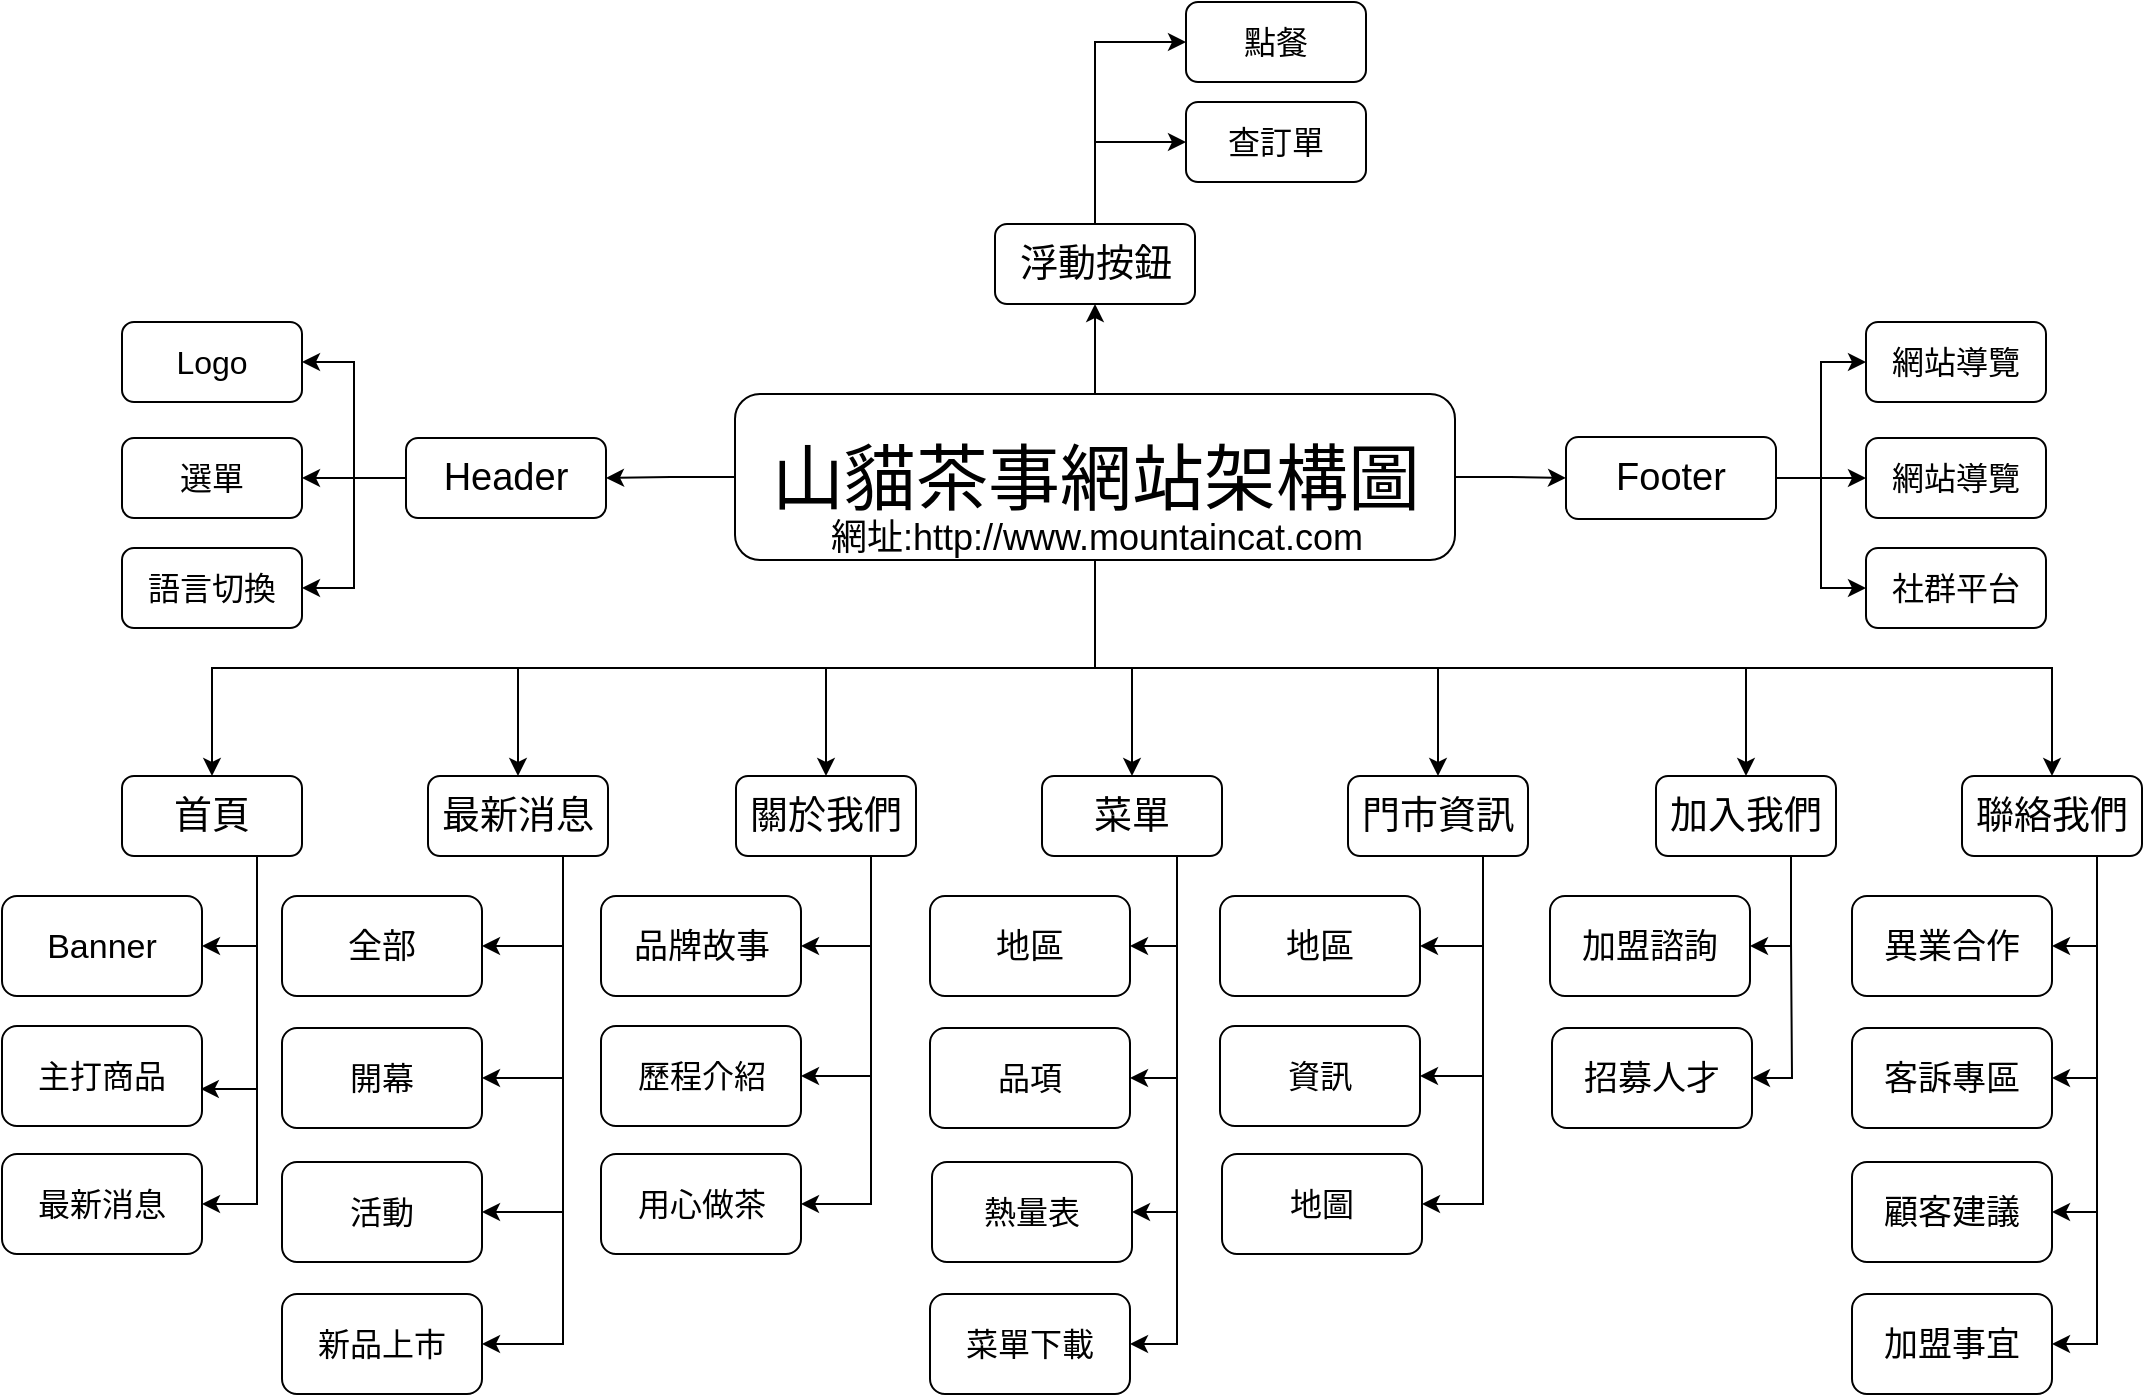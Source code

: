 <mxfile version="24.2.2" type="device">
  <diagram name="第 1 页" id="fbskIURH6n9KEcL45HmW">
    <mxGraphModel dx="1509" dy="821" grid="1" gridSize="10" guides="1" tooltips="1" connect="1" arrows="1" fold="1" page="1" pageScale="1" pageWidth="1169" pageHeight="827" math="0" shadow="0">
      <root>
        <mxCell id="0" />
        <mxCell id="1" parent="0" />
        <mxCell id="t_JkihaS5nAJJNlmCMPS-19" style="edgeStyle=orthogonalEdgeStyle;rounded=0;orthogonalLoop=1;jettySize=auto;html=1;exitX=0.5;exitY=1;exitDx=0;exitDy=0;" edge="1" parent="1" source="t_JkihaS5nAJJNlmCMPS-3" target="t_JkihaS5nAJJNlmCMPS-5">
          <mxGeometry relative="1" as="geometry" />
        </mxCell>
        <mxCell id="t_JkihaS5nAJJNlmCMPS-20" style="edgeStyle=orthogonalEdgeStyle;rounded=0;orthogonalLoop=1;jettySize=auto;html=1;exitX=0.5;exitY=1;exitDx=0;exitDy=0;" edge="1" parent="1" source="t_JkihaS5nAJJNlmCMPS-3" target="t_JkihaS5nAJJNlmCMPS-8">
          <mxGeometry relative="1" as="geometry" />
        </mxCell>
        <mxCell id="t_JkihaS5nAJJNlmCMPS-21" style="edgeStyle=orthogonalEdgeStyle;rounded=0;orthogonalLoop=1;jettySize=auto;html=1;exitX=0.5;exitY=1;exitDx=0;exitDy=0;entryX=0.5;entryY=0;entryDx=0;entryDy=0;" edge="1" parent="1" source="t_JkihaS5nAJJNlmCMPS-3" target="t_JkihaS5nAJJNlmCMPS-9">
          <mxGeometry relative="1" as="geometry" />
        </mxCell>
        <mxCell id="t_JkihaS5nAJJNlmCMPS-23" style="edgeStyle=orthogonalEdgeStyle;rounded=0;orthogonalLoop=1;jettySize=auto;html=1;exitX=0.5;exitY=1;exitDx=0;exitDy=0;entryX=0.5;entryY=0;entryDx=0;entryDy=0;" edge="1" parent="1" source="t_JkihaS5nAJJNlmCMPS-3" target="t_JkihaS5nAJJNlmCMPS-11">
          <mxGeometry relative="1" as="geometry" />
        </mxCell>
        <mxCell id="t_JkihaS5nAJJNlmCMPS-25" style="edgeStyle=orthogonalEdgeStyle;rounded=0;orthogonalLoop=1;jettySize=auto;html=1;exitX=0.5;exitY=1;exitDx=0;exitDy=0;" edge="1" parent="1" source="t_JkihaS5nAJJNlmCMPS-3" target="t_JkihaS5nAJJNlmCMPS-13">
          <mxGeometry relative="1" as="geometry" />
        </mxCell>
        <mxCell id="t_JkihaS5nAJJNlmCMPS-123" style="edgeStyle=orthogonalEdgeStyle;rounded=0;orthogonalLoop=1;jettySize=auto;html=1;exitX=0.5;exitY=0;exitDx=0;exitDy=0;entryX=0.5;entryY=1;entryDx=0;entryDy=0;" edge="1" parent="1" source="t_JkihaS5nAJJNlmCMPS-3" target="t_JkihaS5nAJJNlmCMPS-30">
          <mxGeometry relative="1" as="geometry" />
        </mxCell>
        <mxCell id="t_JkihaS5nAJJNlmCMPS-137" style="edgeStyle=orthogonalEdgeStyle;rounded=0;orthogonalLoop=1;jettySize=auto;html=1;exitX=0;exitY=0.5;exitDx=0;exitDy=0;" edge="1" parent="1" source="t_JkihaS5nAJJNlmCMPS-3" target="t_JkihaS5nAJJNlmCMPS-133">
          <mxGeometry relative="1" as="geometry" />
        </mxCell>
        <mxCell id="t_JkihaS5nAJJNlmCMPS-141" style="edgeStyle=orthogonalEdgeStyle;rounded=0;orthogonalLoop=1;jettySize=auto;html=1;exitX=1;exitY=0.5;exitDx=0;exitDy=0;entryX=0;entryY=0.5;entryDx=0;entryDy=0;" edge="1" parent="1" source="t_JkihaS5nAJJNlmCMPS-3" target="t_JkihaS5nAJJNlmCMPS-106">
          <mxGeometry relative="1" as="geometry" />
        </mxCell>
        <mxCell id="t_JkihaS5nAJJNlmCMPS-3" value="&lt;span style=&quot;font-size: 36px; text-wrap: nowrap;&quot;&gt;山貓茶事網站架構圖&lt;/span&gt;" style="rounded=1;whiteSpace=wrap;html=1;labelPosition=center;verticalLabelPosition=middle;align=center;verticalAlign=middle;" vertex="1" parent="1">
          <mxGeometry x="404.5" y="250" width="360" height="83" as="geometry" />
        </mxCell>
        <mxCell id="t_JkihaS5nAJJNlmCMPS-4" value="&lt;font style=&quot;font-size: 18px;&quot;&gt;網址:http://www.mountaincat.com&lt;/font&gt;" style="text;html=1;align=center;verticalAlign=middle;resizable=0;points=[];autosize=1;strokeColor=none;fillColor=none;fontSize=21;" vertex="1" parent="1">
          <mxGeometry x="439.5" y="300" width="290" height="40" as="geometry" />
        </mxCell>
        <mxCell id="t_JkihaS5nAJJNlmCMPS-56" style="edgeStyle=orthogonalEdgeStyle;rounded=0;orthogonalLoop=1;jettySize=auto;html=1;exitX=0.75;exitY=1;exitDx=0;exitDy=0;entryX=1;entryY=0.5;entryDx=0;entryDy=0;" edge="1" parent="1" source="t_JkihaS5nAJJNlmCMPS-5" target="t_JkihaS5nAJJNlmCMPS-15">
          <mxGeometry relative="1" as="geometry" />
        </mxCell>
        <mxCell id="t_JkihaS5nAJJNlmCMPS-58" style="edgeStyle=orthogonalEdgeStyle;rounded=0;orthogonalLoop=1;jettySize=auto;html=1;exitX=0.75;exitY=1;exitDx=0;exitDy=0;entryX=1;entryY=0.5;entryDx=0;entryDy=0;" edge="1" parent="1" source="t_JkihaS5nAJJNlmCMPS-5" target="t_JkihaS5nAJJNlmCMPS-44">
          <mxGeometry relative="1" as="geometry" />
        </mxCell>
        <mxCell id="t_JkihaS5nAJJNlmCMPS-5" value="首頁" style="rounded=1;whiteSpace=wrap;html=1;fontSize=19;" vertex="1" parent="1">
          <mxGeometry x="98" y="441" width="90" height="40" as="geometry" />
        </mxCell>
        <mxCell id="t_JkihaS5nAJJNlmCMPS-63" style="edgeStyle=orthogonalEdgeStyle;rounded=0;orthogonalLoop=1;jettySize=auto;html=1;exitX=0.75;exitY=1;exitDx=0;exitDy=0;entryX=1;entryY=0.5;entryDx=0;entryDy=0;" edge="1" parent="1" source="t_JkihaS5nAJJNlmCMPS-8" target="t_JkihaS5nAJJNlmCMPS-59">
          <mxGeometry relative="1" as="geometry" />
        </mxCell>
        <mxCell id="t_JkihaS5nAJJNlmCMPS-64" style="edgeStyle=orthogonalEdgeStyle;rounded=0;orthogonalLoop=1;jettySize=auto;html=1;exitX=0.75;exitY=1;exitDx=0;exitDy=0;entryX=1;entryY=0.5;entryDx=0;entryDy=0;" edge="1" parent="1" source="t_JkihaS5nAJJNlmCMPS-8" target="t_JkihaS5nAJJNlmCMPS-60">
          <mxGeometry relative="1" as="geometry" />
        </mxCell>
        <mxCell id="t_JkihaS5nAJJNlmCMPS-65" style="edgeStyle=orthogonalEdgeStyle;rounded=0;orthogonalLoop=1;jettySize=auto;html=1;exitX=0.75;exitY=1;exitDx=0;exitDy=0;entryX=1;entryY=0.5;entryDx=0;entryDy=0;" edge="1" parent="1" source="t_JkihaS5nAJJNlmCMPS-8" target="t_JkihaS5nAJJNlmCMPS-61">
          <mxGeometry relative="1" as="geometry" />
        </mxCell>
        <mxCell id="t_JkihaS5nAJJNlmCMPS-67" style="edgeStyle=orthogonalEdgeStyle;rounded=0;orthogonalLoop=1;jettySize=auto;html=1;exitX=0.75;exitY=1;exitDx=0;exitDy=0;entryX=1;entryY=0.5;entryDx=0;entryDy=0;" edge="1" parent="1" source="t_JkihaS5nAJJNlmCMPS-8" target="t_JkihaS5nAJJNlmCMPS-66">
          <mxGeometry relative="1" as="geometry" />
        </mxCell>
        <mxCell id="t_JkihaS5nAJJNlmCMPS-8" value="最新消息" style="rounded=1;whiteSpace=wrap;html=1;fontSize=19;labelPosition=center;verticalLabelPosition=middle;align=center;verticalAlign=middle;" vertex="1" parent="1">
          <mxGeometry x="251" y="441" width="90" height="40" as="geometry" />
        </mxCell>
        <mxCell id="t_JkihaS5nAJJNlmCMPS-72" style="edgeStyle=orthogonalEdgeStyle;rounded=0;orthogonalLoop=1;jettySize=auto;html=1;exitX=0.75;exitY=1;exitDx=0;exitDy=0;entryX=1;entryY=0.5;entryDx=0;entryDy=0;" edge="1" parent="1" source="t_JkihaS5nAJJNlmCMPS-9" target="t_JkihaS5nAJJNlmCMPS-68">
          <mxGeometry relative="1" as="geometry" />
        </mxCell>
        <mxCell id="t_JkihaS5nAJJNlmCMPS-73" style="edgeStyle=orthogonalEdgeStyle;rounded=0;orthogonalLoop=1;jettySize=auto;html=1;exitX=0.75;exitY=1;exitDx=0;exitDy=0;entryX=1;entryY=0.5;entryDx=0;entryDy=0;" edge="1" parent="1" source="t_JkihaS5nAJJNlmCMPS-9" target="t_JkihaS5nAJJNlmCMPS-69">
          <mxGeometry relative="1" as="geometry" />
        </mxCell>
        <mxCell id="t_JkihaS5nAJJNlmCMPS-74" style="edgeStyle=orthogonalEdgeStyle;rounded=0;orthogonalLoop=1;jettySize=auto;html=1;exitX=0.75;exitY=1;exitDx=0;exitDy=0;entryX=1;entryY=0.5;entryDx=0;entryDy=0;" edge="1" parent="1" source="t_JkihaS5nAJJNlmCMPS-9" target="t_JkihaS5nAJJNlmCMPS-70">
          <mxGeometry relative="1" as="geometry" />
        </mxCell>
        <mxCell id="t_JkihaS5nAJJNlmCMPS-9" value="關於我們" style="rounded=1;whiteSpace=wrap;html=1;fontSize=19;labelPosition=center;verticalLabelPosition=middle;align=center;verticalAlign=middle;" vertex="1" parent="1">
          <mxGeometry x="405" y="441" width="90" height="40" as="geometry" />
        </mxCell>
        <mxCell id="t_JkihaS5nAJJNlmCMPS-79" style="edgeStyle=orthogonalEdgeStyle;rounded=0;orthogonalLoop=1;jettySize=auto;html=1;exitX=0.75;exitY=1;exitDx=0;exitDy=0;entryX=1;entryY=0.5;entryDx=0;entryDy=0;" edge="1" parent="1" source="t_JkihaS5nAJJNlmCMPS-10" target="t_JkihaS5nAJJNlmCMPS-76">
          <mxGeometry relative="1" as="geometry" />
        </mxCell>
        <mxCell id="t_JkihaS5nAJJNlmCMPS-80" style="edgeStyle=orthogonalEdgeStyle;rounded=0;orthogonalLoop=1;jettySize=auto;html=1;exitX=0.75;exitY=1;exitDx=0;exitDy=0;entryX=1;entryY=0.5;entryDx=0;entryDy=0;" edge="1" parent="1" source="t_JkihaS5nAJJNlmCMPS-10" target="t_JkihaS5nAJJNlmCMPS-77">
          <mxGeometry relative="1" as="geometry" />
        </mxCell>
        <mxCell id="t_JkihaS5nAJJNlmCMPS-81" style="edgeStyle=orthogonalEdgeStyle;rounded=0;orthogonalLoop=1;jettySize=auto;html=1;exitX=0.75;exitY=1;exitDx=0;exitDy=0;entryX=1;entryY=0.5;entryDx=0;entryDy=0;" edge="1" parent="1" source="t_JkihaS5nAJJNlmCMPS-10" target="t_JkihaS5nAJJNlmCMPS-78">
          <mxGeometry relative="1" as="geometry" />
        </mxCell>
        <mxCell id="t_JkihaS5nAJJNlmCMPS-122" style="edgeStyle=orthogonalEdgeStyle;rounded=0;orthogonalLoop=1;jettySize=auto;html=1;exitX=0.75;exitY=1;exitDx=0;exitDy=0;entryX=1;entryY=0.5;entryDx=0;entryDy=0;" edge="1" parent="1" source="t_JkihaS5nAJJNlmCMPS-10" target="t_JkihaS5nAJJNlmCMPS-121">
          <mxGeometry relative="1" as="geometry" />
        </mxCell>
        <mxCell id="t_JkihaS5nAJJNlmCMPS-10" value="菜單" style="rounded=1;whiteSpace=wrap;html=1;fontSize=19;labelPosition=center;verticalLabelPosition=middle;align=center;verticalAlign=middle;" vertex="1" parent="1">
          <mxGeometry x="558" y="441" width="90" height="40" as="geometry" />
        </mxCell>
        <mxCell id="t_JkihaS5nAJJNlmCMPS-85" style="edgeStyle=orthogonalEdgeStyle;rounded=0;orthogonalLoop=1;jettySize=auto;html=1;exitX=0.75;exitY=1;exitDx=0;exitDy=0;entryX=1;entryY=0.5;entryDx=0;entryDy=0;" edge="1" parent="1" source="t_JkihaS5nAJJNlmCMPS-11" target="t_JkihaS5nAJJNlmCMPS-82">
          <mxGeometry relative="1" as="geometry" />
        </mxCell>
        <mxCell id="t_JkihaS5nAJJNlmCMPS-86" style="edgeStyle=orthogonalEdgeStyle;rounded=0;orthogonalLoop=1;jettySize=auto;html=1;exitX=0.75;exitY=1;exitDx=0;exitDy=0;entryX=1;entryY=0.5;entryDx=0;entryDy=0;" edge="1" parent="1" source="t_JkihaS5nAJJNlmCMPS-11" target="t_JkihaS5nAJJNlmCMPS-83">
          <mxGeometry relative="1" as="geometry" />
        </mxCell>
        <mxCell id="t_JkihaS5nAJJNlmCMPS-88" style="edgeStyle=orthogonalEdgeStyle;rounded=0;orthogonalLoop=1;jettySize=auto;html=1;exitX=0.75;exitY=1;exitDx=0;exitDy=0;entryX=1;entryY=0.5;entryDx=0;entryDy=0;" edge="1" parent="1" source="t_JkihaS5nAJJNlmCMPS-11" target="t_JkihaS5nAJJNlmCMPS-84">
          <mxGeometry relative="1" as="geometry" />
        </mxCell>
        <mxCell id="t_JkihaS5nAJJNlmCMPS-11" value="門市資訊" style="rounded=1;whiteSpace=wrap;html=1;fontSize=19;labelPosition=center;verticalLabelPosition=middle;align=center;verticalAlign=middle;" vertex="1" parent="1">
          <mxGeometry x="711" y="441" width="90" height="40" as="geometry" />
        </mxCell>
        <mxCell id="t_JkihaS5nAJJNlmCMPS-143" style="edgeStyle=orthogonalEdgeStyle;rounded=0;orthogonalLoop=1;jettySize=auto;html=1;exitX=0.75;exitY=1;exitDx=0;exitDy=0;entryX=1;entryY=0.5;entryDx=0;entryDy=0;" edge="1" parent="1" source="t_JkihaS5nAJJNlmCMPS-12" target="t_JkihaS5nAJJNlmCMPS-90">
          <mxGeometry relative="1" as="geometry" />
        </mxCell>
        <mxCell id="t_JkihaS5nAJJNlmCMPS-144" style="edgeStyle=orthogonalEdgeStyle;rounded=0;orthogonalLoop=1;jettySize=auto;html=1;exitX=0.75;exitY=1;exitDx=0;exitDy=0;entryX=1;entryY=0.5;entryDx=0;entryDy=0;" edge="1" parent="1" source="t_JkihaS5nAJJNlmCMPS-12" target="t_JkihaS5nAJJNlmCMPS-91">
          <mxGeometry relative="1" as="geometry" />
        </mxCell>
        <mxCell id="t_JkihaS5nAJJNlmCMPS-12" value="加入我們" style="rounded=1;whiteSpace=wrap;html=1;fontSize=19;labelPosition=center;verticalLabelPosition=middle;align=center;verticalAlign=middle;" vertex="1" parent="1">
          <mxGeometry x="865" y="441" width="90" height="40" as="geometry" />
        </mxCell>
        <mxCell id="t_JkihaS5nAJJNlmCMPS-98" style="edgeStyle=orthogonalEdgeStyle;rounded=0;orthogonalLoop=1;jettySize=auto;html=1;exitX=0.75;exitY=1;exitDx=0;exitDy=0;entryX=1;entryY=0.5;entryDx=0;entryDy=0;" edge="1" parent="1" source="t_JkihaS5nAJJNlmCMPS-13" target="t_JkihaS5nAJJNlmCMPS-96">
          <mxGeometry relative="1" as="geometry" />
        </mxCell>
        <mxCell id="t_JkihaS5nAJJNlmCMPS-99" style="edgeStyle=orthogonalEdgeStyle;rounded=0;orthogonalLoop=1;jettySize=auto;html=1;exitX=0.75;exitY=1;exitDx=0;exitDy=0;entryX=1;entryY=0.5;entryDx=0;entryDy=0;" edge="1" parent="1" source="t_JkihaS5nAJJNlmCMPS-13" target="t_JkihaS5nAJJNlmCMPS-97">
          <mxGeometry relative="1" as="geometry" />
        </mxCell>
        <mxCell id="t_JkihaS5nAJJNlmCMPS-102" style="edgeStyle=orthogonalEdgeStyle;rounded=0;orthogonalLoop=1;jettySize=auto;html=1;exitX=0.75;exitY=1;exitDx=0;exitDy=0;entryX=1;entryY=0.5;entryDx=0;entryDy=0;" edge="1" parent="1" source="t_JkihaS5nAJJNlmCMPS-13" target="t_JkihaS5nAJJNlmCMPS-100">
          <mxGeometry relative="1" as="geometry" />
        </mxCell>
        <mxCell id="t_JkihaS5nAJJNlmCMPS-103" style="edgeStyle=orthogonalEdgeStyle;rounded=0;orthogonalLoop=1;jettySize=auto;html=1;exitX=0.75;exitY=1;exitDx=0;exitDy=0;entryX=1;entryY=0.5;entryDx=0;entryDy=0;" edge="1" parent="1" source="t_JkihaS5nAJJNlmCMPS-13" target="t_JkihaS5nAJJNlmCMPS-101">
          <mxGeometry relative="1" as="geometry" />
        </mxCell>
        <mxCell id="t_JkihaS5nAJJNlmCMPS-13" value="聯絡我們" style="rounded=1;whiteSpace=wrap;html=1;fontSize=19;labelPosition=center;verticalLabelPosition=middle;align=center;verticalAlign=middle;" vertex="1" parent="1">
          <mxGeometry x="1018" y="441" width="90" height="40" as="geometry" />
        </mxCell>
        <mxCell id="t_JkihaS5nAJJNlmCMPS-15" value="&lt;font style=&quot;font-size: 17px;&quot;&gt;Banner&lt;/font&gt;" style="rounded=1;whiteSpace=wrap;html=1;fontSize=19;" vertex="1" parent="1">
          <mxGeometry x="38" y="501" width="100" height="50" as="geometry" />
        </mxCell>
        <mxCell id="t_JkihaS5nAJJNlmCMPS-17" value="&lt;font style=&quot;font-size: 16px;&quot;&gt;主打商品&lt;/font&gt;" style="rounded=1;whiteSpace=wrap;html=1;fontSize=19;" vertex="1" parent="1">
          <mxGeometry x="38" y="566" width="100" height="50" as="geometry" />
        </mxCell>
        <mxCell id="t_JkihaS5nAJJNlmCMPS-22" style="edgeStyle=orthogonalEdgeStyle;rounded=0;orthogonalLoop=1;jettySize=auto;html=1;exitX=0.5;exitY=1;exitDx=0;exitDy=0;entryX=0.5;entryY=0;entryDx=0;entryDy=0;" edge="1" parent="1" source="t_JkihaS5nAJJNlmCMPS-3" target="t_JkihaS5nAJJNlmCMPS-10">
          <mxGeometry relative="1" as="geometry" />
        </mxCell>
        <mxCell id="t_JkihaS5nAJJNlmCMPS-24" style="edgeStyle=orthogonalEdgeStyle;rounded=0;orthogonalLoop=1;jettySize=auto;html=1;exitX=0.5;exitY=1;exitDx=0;exitDy=0;entryX=0.5;entryY=0;entryDx=0;entryDy=0;" edge="1" parent="1" source="t_JkihaS5nAJJNlmCMPS-3" target="t_JkihaS5nAJJNlmCMPS-12">
          <mxGeometry relative="1" as="geometry">
            <mxPoint x="784.5" y="409" as="targetPoint" />
          </mxGeometry>
        </mxCell>
        <mxCell id="t_JkihaS5nAJJNlmCMPS-145" style="edgeStyle=orthogonalEdgeStyle;rounded=0;orthogonalLoop=1;jettySize=auto;html=1;exitX=0.5;exitY=0;exitDx=0;exitDy=0;entryX=0;entryY=0.5;entryDx=0;entryDy=0;" edge="1" parent="1" source="t_JkihaS5nAJJNlmCMPS-30" target="t_JkihaS5nAJJNlmCMPS-32">
          <mxGeometry relative="1" as="geometry" />
        </mxCell>
        <mxCell id="t_JkihaS5nAJJNlmCMPS-146" style="edgeStyle=orthogonalEdgeStyle;rounded=0;orthogonalLoop=1;jettySize=auto;html=1;exitX=0.5;exitY=0;exitDx=0;exitDy=0;entryX=0;entryY=0.5;entryDx=0;entryDy=0;" edge="1" parent="1" source="t_JkihaS5nAJJNlmCMPS-30" target="t_JkihaS5nAJJNlmCMPS-36">
          <mxGeometry relative="1" as="geometry" />
        </mxCell>
        <mxCell id="t_JkihaS5nAJJNlmCMPS-30" value="浮動按鈕" style="rounded=1;whiteSpace=wrap;html=1;fontSize=19;labelPosition=center;verticalLabelPosition=middle;align=center;verticalAlign=middle;" vertex="1" parent="1">
          <mxGeometry x="534.5" y="165" width="100" height="40" as="geometry" />
        </mxCell>
        <mxCell id="t_JkihaS5nAJJNlmCMPS-32" value="&lt;font style=&quot;font-size: 16px;&quot;&gt;點餐&lt;/font&gt;" style="rounded=1;whiteSpace=wrap;html=1;fontSize=19;labelPosition=center;verticalLabelPosition=middle;align=center;verticalAlign=middle;" vertex="1" parent="1">
          <mxGeometry x="630" y="54" width="90" height="40" as="geometry" />
        </mxCell>
        <mxCell id="t_JkihaS5nAJJNlmCMPS-36" value="&lt;font style=&quot;font-size: 16px;&quot;&gt;查訂單&lt;/font&gt;" style="rounded=1;whiteSpace=wrap;html=1;fontSize=19;labelPosition=center;verticalLabelPosition=middle;align=center;verticalAlign=middle;" vertex="1" parent="1">
          <mxGeometry x="630" y="104" width="90" height="40" as="geometry" />
        </mxCell>
        <mxCell id="t_JkihaS5nAJJNlmCMPS-44" value="&lt;font style=&quot;font-size: 16px;&quot;&gt;最新消息&lt;/font&gt;" style="rounded=1;whiteSpace=wrap;html=1;fontSize=19;" vertex="1" parent="1">
          <mxGeometry x="38" y="630" width="100" height="50" as="geometry" />
        </mxCell>
        <mxCell id="t_JkihaS5nAJJNlmCMPS-57" style="edgeStyle=orthogonalEdgeStyle;rounded=0;orthogonalLoop=1;jettySize=auto;html=1;exitX=0.75;exitY=1;exitDx=0;exitDy=0;entryX=0.994;entryY=0.629;entryDx=0;entryDy=0;entryPerimeter=0;" edge="1" parent="1" source="t_JkihaS5nAJJNlmCMPS-5" target="t_JkihaS5nAJJNlmCMPS-17">
          <mxGeometry relative="1" as="geometry" />
        </mxCell>
        <mxCell id="t_JkihaS5nAJJNlmCMPS-59" value="&lt;font style=&quot;font-size: 17px;&quot;&gt;全部&lt;/font&gt;" style="rounded=1;whiteSpace=wrap;html=1;fontSize=19;" vertex="1" parent="1">
          <mxGeometry x="178" y="501" width="100" height="50" as="geometry" />
        </mxCell>
        <mxCell id="t_JkihaS5nAJJNlmCMPS-60" value="&lt;font style=&quot;font-size: 16px;&quot;&gt;開幕&lt;/font&gt;" style="rounded=1;whiteSpace=wrap;html=1;fontSize=19;" vertex="1" parent="1">
          <mxGeometry x="178" y="567" width="100" height="50" as="geometry" />
        </mxCell>
        <mxCell id="t_JkihaS5nAJJNlmCMPS-61" value="&lt;span style=&quot;font-size: 16px;&quot;&gt;活動&lt;/span&gt;" style="rounded=1;whiteSpace=wrap;html=1;fontSize=19;" vertex="1" parent="1">
          <mxGeometry x="178" y="634" width="100" height="50" as="geometry" />
        </mxCell>
        <mxCell id="t_JkihaS5nAJJNlmCMPS-66" value="&lt;font style=&quot;font-size: 16px;&quot;&gt;新品上市&lt;/font&gt;" style="rounded=1;whiteSpace=wrap;html=1;fontSize=19;" vertex="1" parent="1">
          <mxGeometry x="178" y="700" width="100" height="50" as="geometry" />
        </mxCell>
        <mxCell id="t_JkihaS5nAJJNlmCMPS-68" value="&lt;font style=&quot;font-size: 17px;&quot;&gt;品牌故事&lt;/font&gt;" style="rounded=1;whiteSpace=wrap;html=1;fontSize=19;" vertex="1" parent="1">
          <mxGeometry x="337.5" y="501" width="100" height="50" as="geometry" />
        </mxCell>
        <mxCell id="t_JkihaS5nAJJNlmCMPS-69" value="&lt;font style=&quot;font-size: 16px;&quot;&gt;歷程介紹&lt;/font&gt;" style="rounded=1;whiteSpace=wrap;html=1;fontSize=19;" vertex="1" parent="1">
          <mxGeometry x="337.5" y="566" width="100" height="50" as="geometry" />
        </mxCell>
        <mxCell id="t_JkihaS5nAJJNlmCMPS-70" value="&lt;span style=&quot;font-size: 16px;&quot;&gt;用心做茶&lt;/span&gt;" style="rounded=1;whiteSpace=wrap;html=1;fontSize=19;" vertex="1" parent="1">
          <mxGeometry x="337.5" y="630" width="100" height="50" as="geometry" />
        </mxCell>
        <mxCell id="t_JkihaS5nAJJNlmCMPS-76" value="&lt;font style=&quot;font-size: 17px;&quot;&gt;地區&lt;/font&gt;" style="rounded=1;whiteSpace=wrap;html=1;fontSize=19;" vertex="1" parent="1">
          <mxGeometry x="502" y="501" width="100" height="50" as="geometry" />
        </mxCell>
        <mxCell id="t_JkihaS5nAJJNlmCMPS-77" value="&lt;font style=&quot;font-size: 16px;&quot;&gt;品項&lt;/font&gt;" style="rounded=1;whiteSpace=wrap;html=1;fontSize=19;" vertex="1" parent="1">
          <mxGeometry x="502" y="567" width="100" height="50" as="geometry" />
        </mxCell>
        <mxCell id="t_JkihaS5nAJJNlmCMPS-78" value="&lt;span style=&quot;font-size: 16px;&quot;&gt;熱量表&lt;/span&gt;" style="rounded=1;whiteSpace=wrap;html=1;fontSize=19;" vertex="1" parent="1">
          <mxGeometry x="503" y="634" width="100" height="50" as="geometry" />
        </mxCell>
        <mxCell id="t_JkihaS5nAJJNlmCMPS-82" value="&lt;font style=&quot;font-size: 17px;&quot;&gt;地區&lt;/font&gt;" style="rounded=1;whiteSpace=wrap;html=1;fontSize=19;" vertex="1" parent="1">
          <mxGeometry x="647" y="501" width="100" height="50" as="geometry" />
        </mxCell>
        <mxCell id="t_JkihaS5nAJJNlmCMPS-83" value="&lt;font style=&quot;font-size: 16px;&quot;&gt;資訊&lt;/font&gt;" style="rounded=1;whiteSpace=wrap;html=1;fontSize=19;" vertex="1" parent="1">
          <mxGeometry x="647" y="566" width="100" height="50" as="geometry" />
        </mxCell>
        <mxCell id="t_JkihaS5nAJJNlmCMPS-84" value="&lt;span style=&quot;font-size: 16px;&quot;&gt;地圖&lt;/span&gt;" style="rounded=1;whiteSpace=wrap;html=1;fontSize=19;" vertex="1" parent="1">
          <mxGeometry x="648" y="630" width="100" height="50" as="geometry" />
        </mxCell>
        <mxCell id="t_JkihaS5nAJJNlmCMPS-90" value="&lt;font style=&quot;font-size: 17px;&quot;&gt;加盟諮詢&lt;/font&gt;" style="rounded=1;whiteSpace=wrap;html=1;fontSize=19;" vertex="1" parent="1">
          <mxGeometry x="812" y="501" width="100" height="50" as="geometry" />
        </mxCell>
        <mxCell id="t_JkihaS5nAJJNlmCMPS-91" value="&lt;font style=&quot;font-size: 17px;&quot;&gt;招募人才&lt;/font&gt;" style="rounded=1;whiteSpace=wrap;html=1;fontSize=19;" vertex="1" parent="1">
          <mxGeometry x="813" y="567" width="100" height="50" as="geometry" />
        </mxCell>
        <mxCell id="t_JkihaS5nAJJNlmCMPS-96" value="&lt;font style=&quot;font-size: 17px;&quot;&gt;異業合作&lt;/font&gt;" style="rounded=1;whiteSpace=wrap;html=1;fontSize=19;" vertex="1" parent="1">
          <mxGeometry x="963" y="501" width="100" height="50" as="geometry" />
        </mxCell>
        <mxCell id="t_JkihaS5nAJJNlmCMPS-97" value="&lt;font style=&quot;font-size: 17px;&quot;&gt;客訴專區&lt;/font&gt;" style="rounded=1;whiteSpace=wrap;html=1;fontSize=19;" vertex="1" parent="1">
          <mxGeometry x="963" y="567" width="100" height="50" as="geometry" />
        </mxCell>
        <mxCell id="t_JkihaS5nAJJNlmCMPS-100" value="&lt;font style=&quot;font-size: 17px;&quot;&gt;顧客建議&lt;/font&gt;" style="rounded=1;whiteSpace=wrap;html=1;fontSize=19;" vertex="1" parent="1">
          <mxGeometry x="963" y="634" width="100" height="50" as="geometry" />
        </mxCell>
        <mxCell id="t_JkihaS5nAJJNlmCMPS-101" value="&lt;font style=&quot;font-size: 17px;&quot;&gt;加盟事宜&lt;/font&gt;" style="rounded=1;whiteSpace=wrap;html=1;fontSize=19;" vertex="1" parent="1">
          <mxGeometry x="963" y="700" width="100" height="50" as="geometry" />
        </mxCell>
        <mxCell id="t_JkihaS5nAJJNlmCMPS-138" style="edgeStyle=orthogonalEdgeStyle;rounded=0;orthogonalLoop=1;jettySize=auto;html=1;exitX=1;exitY=0.5;exitDx=0;exitDy=0;" edge="1" parent="1" source="t_JkihaS5nAJJNlmCMPS-106" target="t_JkihaS5nAJJNlmCMPS-110">
          <mxGeometry relative="1" as="geometry" />
        </mxCell>
        <mxCell id="t_JkihaS5nAJJNlmCMPS-139" style="edgeStyle=orthogonalEdgeStyle;rounded=0;orthogonalLoop=1;jettySize=auto;html=1;exitX=1;exitY=0.5;exitDx=0;exitDy=0;entryX=0;entryY=0.5;entryDx=0;entryDy=0;" edge="1" parent="1" source="t_JkihaS5nAJJNlmCMPS-106" target="t_JkihaS5nAJJNlmCMPS-113">
          <mxGeometry relative="1" as="geometry" />
        </mxCell>
        <mxCell id="t_JkihaS5nAJJNlmCMPS-140" style="edgeStyle=orthogonalEdgeStyle;rounded=0;orthogonalLoop=1;jettySize=auto;html=1;exitX=1;exitY=0.5;exitDx=0;exitDy=0;entryX=0;entryY=0.5;entryDx=0;entryDy=0;" edge="1" parent="1" source="t_JkihaS5nAJJNlmCMPS-106" target="t_JkihaS5nAJJNlmCMPS-111">
          <mxGeometry relative="1" as="geometry" />
        </mxCell>
        <mxCell id="t_JkihaS5nAJJNlmCMPS-106" value="Footer" style="rounded=1;whiteSpace=wrap;html=1;fontSize=19;labelPosition=center;verticalLabelPosition=middle;align=center;verticalAlign=middle;" vertex="1" parent="1">
          <mxGeometry x="820" y="271.5" width="105" height="41" as="geometry" />
        </mxCell>
        <mxCell id="t_JkihaS5nAJJNlmCMPS-110" value="&lt;span style=&quot;font-size: 16px;&quot;&gt;網站導覽&lt;/span&gt;" style="rounded=1;whiteSpace=wrap;html=1;fontSize=19;labelPosition=center;verticalLabelPosition=middle;align=center;verticalAlign=middle;" vertex="1" parent="1">
          <mxGeometry x="970" y="272" width="90" height="40" as="geometry" />
        </mxCell>
        <mxCell id="t_JkihaS5nAJJNlmCMPS-111" value="&lt;font style=&quot;font-size: 16px;&quot;&gt;社群平台&lt;/font&gt;" style="rounded=1;whiteSpace=wrap;html=1;fontSize=19;labelPosition=center;verticalLabelPosition=middle;align=center;verticalAlign=middle;" vertex="1" parent="1">
          <mxGeometry x="970" y="327" width="90" height="40" as="geometry" />
        </mxCell>
        <mxCell id="t_JkihaS5nAJJNlmCMPS-113" value="&lt;span style=&quot;font-size: 16px;&quot;&gt;網站導覽&lt;/span&gt;" style="rounded=1;whiteSpace=wrap;html=1;fontSize=19;labelPosition=center;verticalLabelPosition=middle;align=center;verticalAlign=middle;" vertex="1" parent="1">
          <mxGeometry x="970" y="214" width="90" height="40" as="geometry" />
        </mxCell>
        <mxCell id="t_JkihaS5nAJJNlmCMPS-121" value="&lt;span style=&quot;font-size: 16px;&quot;&gt;菜單下載&lt;/span&gt;" style="rounded=1;whiteSpace=wrap;html=1;fontSize=19;" vertex="1" parent="1">
          <mxGeometry x="502" y="700" width="100" height="50" as="geometry" />
        </mxCell>
        <mxCell id="t_JkihaS5nAJJNlmCMPS-130" style="edgeStyle=orthogonalEdgeStyle;rounded=0;orthogonalLoop=1;jettySize=auto;html=1;exitX=0;exitY=0.5;exitDx=0;exitDy=0;entryX=1;entryY=0.5;entryDx=0;entryDy=0;" edge="1" source="t_JkihaS5nAJJNlmCMPS-133" target="t_JkihaS5nAJJNlmCMPS-136" parent="1">
          <mxGeometry relative="1" as="geometry" />
        </mxCell>
        <mxCell id="t_JkihaS5nAJJNlmCMPS-131" style="edgeStyle=orthogonalEdgeStyle;rounded=0;orthogonalLoop=1;jettySize=auto;html=1;exitX=0;exitY=0.5;exitDx=0;exitDy=0;entryX=1;entryY=0.5;entryDx=0;entryDy=0;" edge="1" source="t_JkihaS5nAJJNlmCMPS-133" target="t_JkihaS5nAJJNlmCMPS-135" parent="1">
          <mxGeometry relative="1" as="geometry" />
        </mxCell>
        <mxCell id="t_JkihaS5nAJJNlmCMPS-132" style="edgeStyle=orthogonalEdgeStyle;rounded=0;orthogonalLoop=1;jettySize=auto;html=1;exitX=0;exitY=0.5;exitDx=0;exitDy=0;entryX=1;entryY=0.5;entryDx=0;entryDy=0;" edge="1" source="t_JkihaS5nAJJNlmCMPS-133" target="t_JkihaS5nAJJNlmCMPS-134" parent="1">
          <mxGeometry relative="1" as="geometry" />
        </mxCell>
        <mxCell id="t_JkihaS5nAJJNlmCMPS-133" value="Header" style="rounded=1;whiteSpace=wrap;html=1;fontSize=19;labelPosition=center;verticalLabelPosition=middle;align=center;verticalAlign=middle;" vertex="1" parent="1">
          <mxGeometry x="240" y="272" width="100" height="40" as="geometry" />
        </mxCell>
        <mxCell id="t_JkihaS5nAJJNlmCMPS-134" value="&lt;span style=&quot;font-size: 16px;&quot;&gt;選單&lt;/span&gt;" style="rounded=1;whiteSpace=wrap;html=1;fontSize=19;labelPosition=center;verticalLabelPosition=middle;align=center;verticalAlign=middle;" vertex="1" parent="1">
          <mxGeometry x="98" y="272" width="90" height="40" as="geometry" />
        </mxCell>
        <mxCell id="t_JkihaS5nAJJNlmCMPS-135" value="&lt;font style=&quot;font-size: 16px;&quot;&gt;語言切換&lt;/font&gt;" style="rounded=1;whiteSpace=wrap;html=1;fontSize=19;labelPosition=center;verticalLabelPosition=middle;align=center;verticalAlign=middle;" vertex="1" parent="1">
          <mxGeometry x="98" y="327" width="90" height="40" as="geometry" />
        </mxCell>
        <mxCell id="t_JkihaS5nAJJNlmCMPS-136" value="&lt;span style=&quot;font-size: 16px;&quot;&gt;Logo&lt;/span&gt;" style="rounded=1;whiteSpace=wrap;html=1;fontSize=19;labelPosition=center;verticalLabelPosition=middle;align=center;verticalAlign=middle;" vertex="1" parent="1">
          <mxGeometry x="98" y="214" width="90" height="40" as="geometry" />
        </mxCell>
      </root>
    </mxGraphModel>
  </diagram>
</mxfile>
